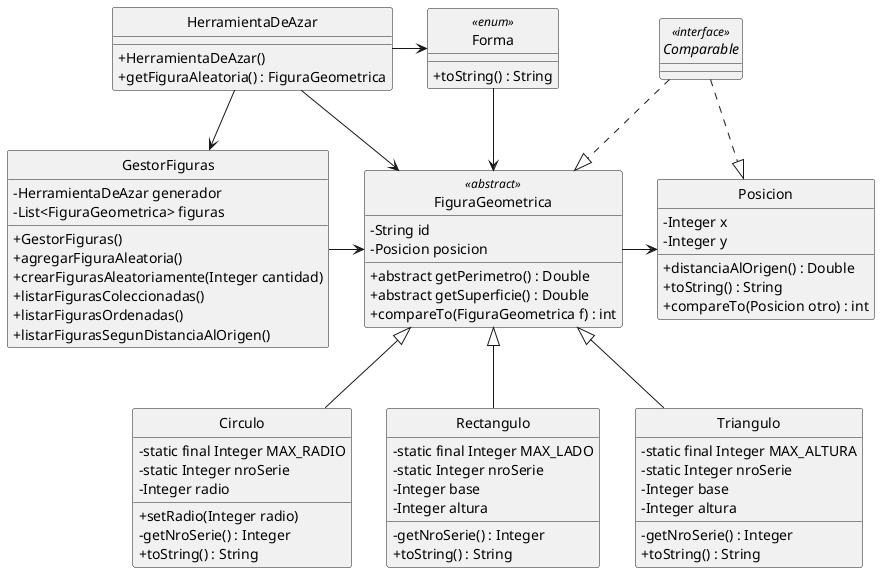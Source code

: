 @startuml FigurasGeometricas

skinparam ClassAttributeIconSize 0
hide circle

class HerramientaDeAzar {
    + HerramientaDeAzar()
    + getFiguraAleatoria() : FiguraGeometrica
}

interface Comparable <<interface>>

class GestorFiguras {
    - HerramientaDeAzar generador
    - List<FiguraGeometrica> figuras
    + GestorFiguras()
    + agregarFiguraAleatoria()
    + crearFigurasAleatoriamente(Integer cantidad)
    + listarFigurasColeccionadas()
    + listarFigurasOrdenadas()
    + listarFigurasSegunDistanciaAlOrigen()
}

enum Forma <<enum>> {
    + toString() : String
}

class FiguraGeometrica <<abstract>> {
    - String id
    - Posicion posicion
    + abstract getPerimetro() : Double
    + abstract getSuperficie() : Double
    + compareTo(FiguraGeometrica f) : int
}

class Circulo {
    - static final Integer MAX_RADIO
    - static Integer nroSerie
    - Integer radio
    + setRadio(Integer radio)
    - getNroSerie() : Integer
    + toString() : String
}

class Rectangulo {
    - static final Integer MAX_LADO
    - static Integer nroSerie
    - Integer base
    - Integer altura
    - getNroSerie() : Integer
    + toString() : String
}

class Triangulo {
    - static final Integer MAX_ALTURA
    - static Integer nroSerie
    - Integer base
    - Integer altura
    - getNroSerie() : Integer
    + toString() : String
}

class Posicion {
    - Integer x
    - Integer y
    + distanciaAlOrigen() : Double
    + toString() : String
    + compareTo(Posicion otro) : int
}

HerramientaDeAzar --> GestorFiguras
HerramientaDeAzar --> FiguraGeometrica
HerramientaDeAzar -> Forma

Forma --> FiguraGeometrica

Comparable ..|> FiguraGeometrica
Comparable ..|> Posicion

GestorFiguras -> FiguraGeometrica

FiguraGeometrica <|-- Triangulo
FiguraGeometrica <|-- Rectangulo
FiguraGeometrica <|-- Circulo

FiguraGeometrica -> Posicion

@enduml
